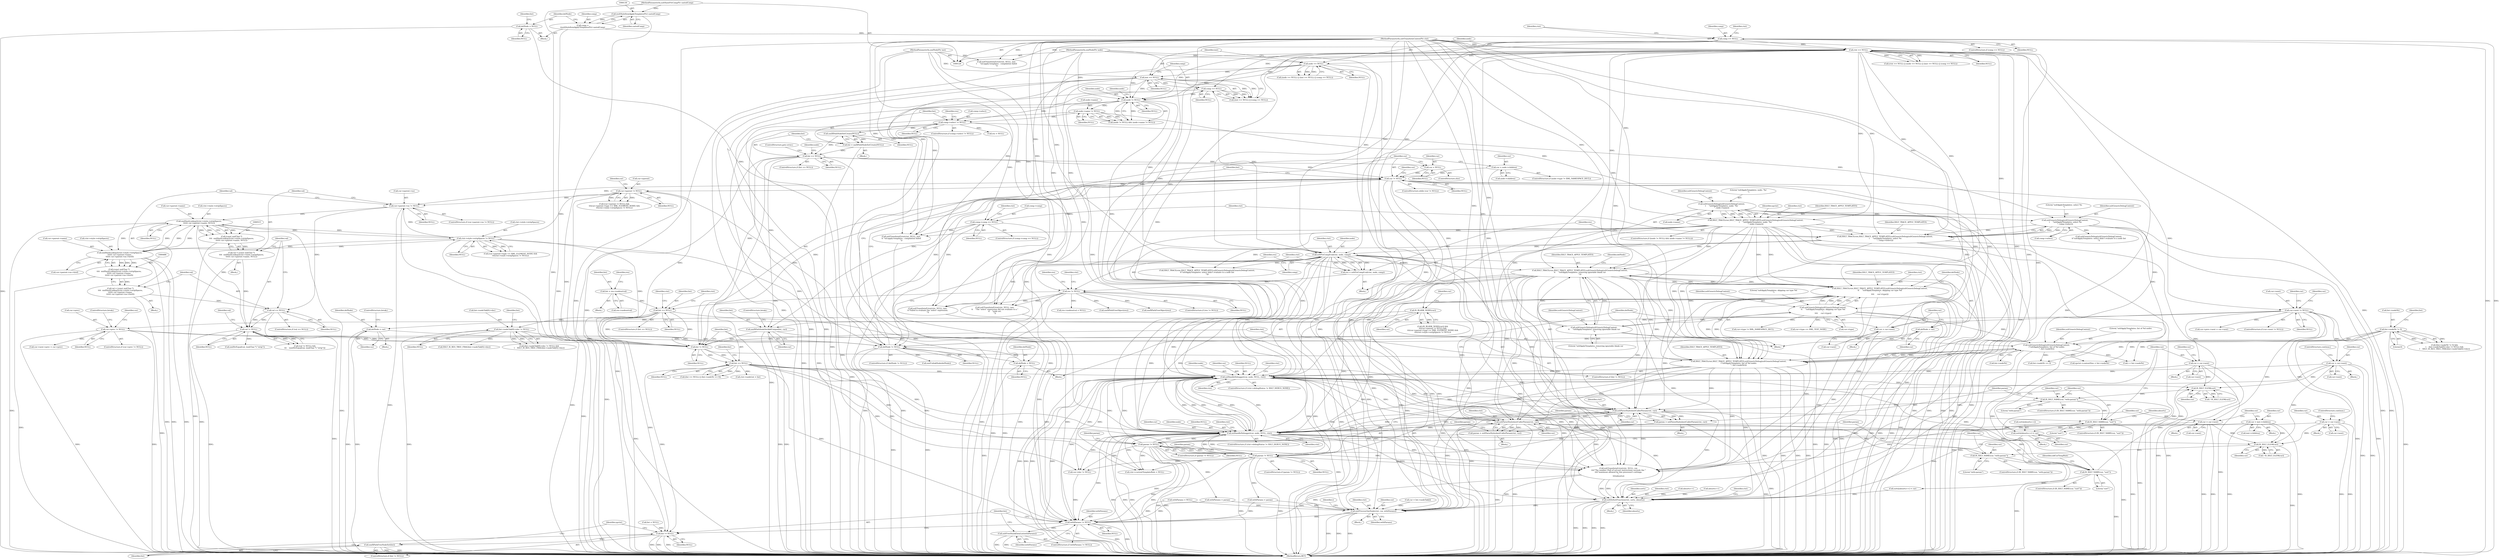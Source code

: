 digraph "0_Chrome_96dbafe288dbe2f0cc45fa3c39daf6d0c37acbab_33@array" {
"1000833" [label="(Call,sorts[nbsorts++] = cur)"];
"1000810" [label="(Call,IS_XSLT_NAME(cur, \"sort\"))"];
"1000787" [label="(Call,IS_XSLT_NAME(cur, \"with-param\"))"];
"1000783" [label="(Call,IS_XSLT_ELEM(cur))"];
"1000756" [label="(Call,xslHandleDebugger(cur, node, NULL, ctxt))"];
"1000775" [label="(Call,cur = cur->next)"];
"1000555" [label="(Call,cur->next != NULL)"];
"1000437" [label="(Call,cur != NULL)"];
"1000427" [label="(Call,cur = node->children)"];
"1000433" [label="(Call,cur = NULL)"];
"1000417" [label="(Call,list == NULL)"];
"1000412" [label="(Call,list = xmlXPathNodeSetCreate(NULL))"];
"1000414" [label="(Call,xmlXPathNodeSetCreate(NULL))"];
"1000262" [label="(Call,comp->select != NULL)"];
"1000185" [label="(Call,node != NULL)"];
"1000172" [label="(Call,node == NULL)"];
"1000122" [label="(MethodParameterIn,xmlNodePtr node)"];
"1000168" [label="(Call,ctxt == NULL)"];
"1000121" [label="(MethodParameterIn,xsltTransformContextPtr ctxt)"];
"1000156" [label="(Call,comp == NULL)"];
"1000127" [label="(Call,comp =\n\t(xsltStyleItemApplyTemplatesPtr) castedComp)"];
"1000129" [label="(Call,(xsltStyleItemApplyTemplatesPtr) castedComp)"];
"1000124" [label="(MethodParameterIn,xsltStylePreCompPtr castedComp)"];
"1000176" [label="(Call,inst == NULL)"];
"1000123" [label="(MethodParameterIn,xmlNodePtr inst)"];
"1000179" [label="(Call,comp == NULL)"];
"1000188" [label="(Call,node->name != NULL)"];
"1000600" [label="(Call,cur = cur->next)"];
"1000606" [label="(Call,delNode != NULL)"];
"1000597" [label="(Call,delNode = cur)"];
"1000620" [label="(Call,delNode = NULL)"];
"1000135" [label="(Call,delNode = NULL)"];
"1000539" [label="(Call,delNode = cur)"];
"1000449" [label="(Call,IS_BLANK_NODE(cur))"];
"1000570" [label="(Call,cur->prev != NULL)"];
"1000465" [label="(Call,ctxt->style->stripSpaces != NULL)"];
"1000487" [label="(Call,xmlHashLookup2(ctxt->style->stripSpaces,\n\t\t\t\t\t\t cur->parent->name,\n\t\t\t\t\t\t cur->parent->ns->href))"];
"1000516" [label="(Call,xmlHashLookup2(ctxt->style->stripSpaces,\n\t\t\t\t\t\t cur->parent->name, NULL))"];
"1000475" [label="(Call,cur->parent->ns != NULL)"];
"1000452" [label="(Call,cur->parent != NULL)"];
"1000530" [label="(Call,val != NULL)"];
"1000512" [label="(Call,val = (const xmlChar *)\n\t\t\t\t  xmlHashLookup2(ctxt->style->stripSpaces,\n\t\t\t\t\t\t cur->parent->name, NULL))"];
"1000514" [label="(Call,(const xmlChar *)\n\t\t\t\t  xmlHashLookup2(ctxt->style->stripSpaces,\n\t\t\t\t\t\t cur->parent->name, NULL))"];
"1000506" [label="(Call,val == NULL)"];
"1000483" [label="(Call,val = (const xmlChar *)\n\t\t\t\t  xmlHashLookup2(ctxt->style->stripSpaces,\n\t\t\t\t\t\t cur->parent->name,\n\t\t\t\t\t\t cur->parent->ns->href))"];
"1000485" [label="(Call,(const xmlChar *)\n\t\t\t\t  xmlHashLookup2(ctxt->style->stripSpaces,\n\t\t\t\t\t\t cur->parent->name,\n\t\t\t\t\t\t cur->parent->ns->href))"];
"1000839" [label="(Call,cur = cur->next)"];
"1000726" [label="(Call,IS_XSLT_NAME(cur, \"sort\"))"];
"1000709" [label="(Call,xsltParseStylesheetCallerParam(ctxt, cur))"];
"1000793" [label="(Call,xsltParseStylesheetCallerParam(ctxt, cur))"];
"1000296" [label="(Call,xsltPreCompEval(ctxt, node, comp))"];
"1000285" [label="(Call,XSLT_TRACE(ctxt,XSLT_TRACE_APPLY_TEMPLATES,xsltGenericDebug(xsltGenericDebugContext,\n \t     \"xsltApplyTemplates: select %s\n\", comp->select)))"];
"1000193" [label="(Call,XSLT_TRACE(ctxt,XSLT_TRACE_APPLY_TEMPLATES,xsltGenericDebug(xsltGenericDebugContext,\n\t     \"xsltApplyTemplates: node: '%s'\n\", node->name)))"];
"1000196" [label="(Call,xsltGenericDebug(xsltGenericDebugContext,\n\t     \"xsltApplyTemplates: node: '%s'\n\", node->name))"];
"1000288" [label="(Call,xsltGenericDebug(xsltGenericDebugContext,\n \t     \"xsltApplyTemplates: select %s\n\", comp->select))"];
"1000588" [label="(Call,XSLT_TRACE(ctxt,XSLT_TRACE_APPLY_TEMPLATES,xsltGenericDebug(xsltGenericDebugContext,\n\t\t     \"xsltApplyTemplates: skipping cur type %d\n\",\n\t\t\t\t     cur->type)))"];
"1000610" [label="(Call,XSLT_TRACE(ctxt,XSLT_TRACE_APPLY_TEMPLATES,xsltGenericDebug(xsltGenericDebugContext,\n\t\t     \"xsltApplyTemplates: removing ignorable blank cur\n\")))"];
"1000613" [label="(Call,xsltGenericDebug(xsltGenericDebugContext,\n\t\t     \"xsltApplyTemplates: removing ignorable blank cur\n\"))"];
"1000591" [label="(Call,xsltGenericDebug(xsltGenericDebugContext,\n\t\t     \"xsltApplyTemplates: skipping cur type %d\n\",\n\t\t\t\t     cur->type))"];
"1000672" [label="(Call,xslHandleDebugger(cur, node, NULL, ctxt))"];
"1000859" [label="(Call,cur = cur->next)"];
"1000658" [label="(Call,cur = inst->children)"];
"1000691" [label="(Call,cur = cur->next)"];
"1000713" [label="(Call,param != NULL)"];
"1000707" [label="(Call,param = xsltParseStylesheetCallerParam(ctxt, cur))"];
"1000638" [label="(Call,list == NULL)"];
"1000624" [label="(Call,list != NULL)"];
"1000549" [label="(Call,xmlXPathNodeSetAddUnique(list, cur))"];
"1000353" [label="(Call,list == NULL)"];
"1000312" [label="(Call,list = res->nodesetval)"];
"1000301" [label="(Call,res != NULL)"];
"1000294" [label="(Call,res = xsltPreCompEval(ctxt, node, comp))"];
"1000273" [label="(Call,comp->comp == NULL)"];
"1000378" [label="(Call,list->nodeTab[0]->doc != NULL)"];
"1000797" [label="(Call,param != NULL)"];
"1000791" [label="(Call,param = xsltParseStylesheetCallerParam(ctxt, cur))"];
"1000627" [label="(Call,XSLT_TRACE(ctxt,XSLT_TRACE_APPLY_TEMPLATES,xsltGenericDebug(xsltGenericDebugContext,\n\t\"xsltApplyTemplates: list of %d nodes\n\", list->nodeNr)))"];
"1000630" [label="(Call,xsltGenericDebug(xsltGenericDebugContext,\n\t\"xsltApplyTemplates: list of %d nodes\n\", list->nodeNr))"];
"1000372" [label="(Call,list->nodeNr != 0)"];
"1000703" [label="(Call,IS_XSLT_NAME(cur, \"with-param\"))"];
"1000699" [label="(Call,IS_XSLT_ELEM(cur))"];
"1000849" [label="(Call,xsltDoSortFunction(ctxt, sorts, nbsorts))"];
"1000921" [label="(Call,xsltProcessOneNode(ctxt, cur, withParams))"];
"1000928" [label="(Call,withParams != NULL)"];
"1000931" [label="(Call,xsltFreeStackElemList(withParams))"];
"1000934" [label="(Call,list != NULL)"];
"1000937" [label="(Call,xmlXPathFreeNodeSet(list))"];
"1000935" [label="(Identifier,list)"];
"1000938" [label="(Identifier,list)"];
"1000756" [label="(Call,xslHandleDebugger(cur, node, NULL, ctxt))"];
"1000658" [label="(Call,cur = inst->children)"];
"1000297" [label="(Identifier,ctxt)"];
"1000194" [label="(Identifier,ctxt)"];
"1000514" [label="(Call,(const xmlChar *)\n\t\t\t\t  xmlHashLookup2(ctxt->style->stripSpaces,\n\t\t\t\t\t\t cur->parent->name, NULL))"];
"1000198" [label="(Literal,\"xsltApplyTemplates: node: '%s'\n\")"];
"1000600" [label="(Call,cur = cur->next)"];
"1000145" [label="(Call,withParams = NULL)"];
"1000851" [label="(Identifier,sorts)"];
"1000190" [label="(Identifier,node)"];
"1000591" [label="(Call,xsltGenericDebug(xsltGenericDebugContext,\n\t\t     \"xsltApplyTemplates: skipping cur type %d\n\",\n\t\t\t\t     cur->type))"];
"1000844" [label="(Call,ctxt->currentTemplateRule = NULL)"];
"1000615" [label="(Literal,\"xsltApplyTemplates: removing ignorable blank cur\n\")"];
"1000429" [label="(Call,node->children)"];
"1000285" [label="(Call,XSLT_TRACE(ctxt,XSLT_TRACE_APPLY_TEMPLATES,xsltGenericDebug(xsltGenericDebugContext,\n \t     \"xsltApplyTemplates: select %s\n\", comp->select)))"];
"1000708" [label="(Identifier,param)"];
"1000358" [label="(Identifier,ctxt)"];
"1000749" [label="(Block,)"];
"1000270" [label="(Identifier,res)"];
"1000291" [label="(Call,comp->select)"];
"1000443" [label="(Identifier,cur)"];
"1000453" [label="(Call,cur->parent)"];
"1000414" [label="(Call,xmlXPathNodeSetCreate(NULL))"];
"1000289" [label="(Identifier,xsltGenericDebugContext)"];
"1000376" [label="(Literal,0)"];
"1000584" [label="(ControlStructure,break;)"];
"1000691" [label="(Call,cur = cur->next)"];
"1000382" [label="(Identifier,list)"];
"1000676" [label="(Identifier,ctxt)"];
"1000167" [label="(Call,(ctxt == NULL) || (node == NULL) || (inst == NULL) || (comp == NULL))"];
"1000875" [label="(Call,i < list->nodeNr)"];
"1000833" [label="(Call,sorts[nbsorts++] = cur)"];
"1000192" [label="(Identifier,NULL)"];
"1000541" [label="(Identifier,cur)"];
"1000690" [label="(Block,)"];
"1000185" [label="(Call,node != NULL)"];
"1000175" [label="(Call,(inst == NULL) || (comp == NULL))"];
"1000628" [label="(Identifier,ctxt)"];
"1000160" [label="(Call,xsltTransformError(ctxt, NULL, inst,\n\t     \"xsl:apply-templates : compilation failed\n\"))"];
"1000707" [label="(Call,param = xsltParseStylesheetCallerParam(ctxt, cur))"];
"1000302" [label="(Identifier,res)"];
"1000195" [label="(Identifier,XSLT_TRACE_APPLY_TEMPLATES)"];
"1000599" [label="(Identifier,cur)"];
"1000979" [label="(MethodReturn,RET)"];
"1000850" [label="(Identifier,ctxt)"];
"1000534" [label="(Identifier,val)"];
"1000475" [label="(Call,cur->parent->ns != NULL)"];
"1000303" [label="(Identifier,NULL)"];
"1000279" [label="(Call,xsltTransformError(ctxt, NULL, inst,\n\t\t \"xsl:apply-templates : compilation failed\n\"))"];
"1000928" [label="(Call,withParams != NULL)"];
"1000355" [label="(Identifier,NULL)"];
"1000454" [label="(Identifier,cur)"];
"1000588" [label="(Call,XSLT_TRACE(ctxt,XSLT_TRACE_APPLY_TEMPLATES,xsltGenericDebug(xsltGenericDebugContext,\n\t\t     \"xsltApplyTemplates: skipping cur type %d\n\",\n\t\t\t\t     cur->type)))"];
"1000630" [label="(Call,xsltGenericDebug(xsltGenericDebugContext,\n\t\"xsltApplyTemplates: list of %d nodes\n\", list->nodeNr))"];
"1000301" [label="(Call,res != NULL)"];
"1000665" [label="(Block,)"];
"1000360" [label="(Call,xsltGenericDebug(xsltGenericDebugContext,\n\t\t\"xsltApplyTemplates: select didn't evaluate to a node list\n\"))"];
"1000598" [label="(Identifier,delNode)"];
"1000128" [label="(Identifier,comp)"];
"1000418" [label="(Identifier,list)"];
"1000692" [label="(Identifier,cur)"];
"1000274" [label="(Call,comp->comp)"];
"1000729" [label="(Block,)"];
"1000556" [label="(Call,cur->next)"];
"1000273" [label="(Call,comp->comp == NULL)"];
"1000203" [label="(Identifier,xpctxt)"];
"1000262" [label="(Call,comp->select != NULL)"];
"1000286" [label="(Identifier,ctxt)"];
"1000760" [label="(Identifier,ctxt)"];
"1000902" [label="(Call,cur->doc != NULL)"];
"1000776" [label="(Identifier,cur)"];
"1000269" [label="(Call,res = NULL)"];
"1000806" [label="(Call,withParams = param)"];
"1000529" [label="(Call,(val != NULL) &&\n\t\t\t    (xmlStrEqual(val, (xmlChar *) \"strip\")))"];
"1000287" [label="(Identifier,XSLT_TRACE_APPLY_TEMPLATES)"];
"1000317" [label="(Call,res->nodesetval = NULL)"];
"1000505" [label="(ControlStructure,if (val == NULL))"];
"1000775" [label="(Call,cur = cur->next)"];
"1000705" [label="(Literal,\"with-param\")"];
"1000728" [label="(Literal,\"sort\")"];
"1000452" [label="(Call,cur->parent != NULL)"];
"1000324" [label="(Call,xsltTransformError(ctxt, NULL, inst,\n\t\t    \"The 'select' expression did not evaluate to a \"\n\t\t    \"node set.\n\"))"];
"1000569" [label="(ControlStructure,if (cur->prev != NULL))"];
"1000449" [label="(Call,IS_BLANK_NODE(cur))"];
"1000696" [label="(ControlStructure,continue;)"];
"1000180" [label="(Identifier,comp)"];
"1000592" [label="(Identifier,xsltGenericDebugContext)"];
"1000176" [label="(Call,inst == NULL)"];
"1000609" [label="(Block,)"];
"1000625" [label="(Identifier,list)"];
"1000419" [label="(Identifier,NULL)"];
"1000795" [label="(Identifier,cur)"];
"1000620" [label="(Call,delNode = NULL)"];
"1000750" [label="(ControlStructure,if (ctxt->debugStatus != XSLT_DEBUG_NONE))"];
"1000428" [label="(Identifier,cur)"];
"1000640" [label="(Identifier,NULL)"];
"1000445" [label="(Block,)"];
"1000527" [label="(Identifier,NULL)"];
"1000378" [label="(Call,list->nodeTab[0]->doc != NULL)"];
"1000424" [label="(Identifier,node)"];
"1000699" [label="(Call,IS_XSLT_ELEM(cur))"];
"1000929" [label="(Identifier,withParams)"];
"1000485" [label="(Call,(const xmlChar *)\n\t\t\t\t  xmlHashLookup2(ctxt->style->stripSpaces,\n\t\t\t\t\t\t cur->parent->name,\n\t\t\t\t\t\t cur->parent->ns->href))"];
"1000783" [label="(Call,IS_XSLT_ELEM(cur))"];
"1000183" [label="(ControlStructure,if ((node != NULL) && (node->name != NULL)))"];
"1000789" [label="(Literal,\"with-param\")"];
"1000354" [label="(Identifier,list)"];
"1000666" [label="(ControlStructure,if (ctxt->debugStatus != XSLT_DEBUG_NONE))"];
"1000617" [label="(Identifier,delNode)"];
"1000639" [label="(Identifier,list)"];
"1000626" [label="(Identifier,NULL)"];
"1000177" [label="(Identifier,inst)"];
"1000601" [label="(Identifier,cur)"];
"1000703" [label="(Call,IS_XSLT_NAME(cur, \"with-param\"))"];
"1000456" [label="(Identifier,NULL)"];
"1000277" [label="(Identifier,NULL)"];
"1000188" [label="(Call,node->name != NULL)"];
"1000415" [label="(Identifier,NULL)"];
"1000622" [label="(Identifier,NULL)"];
"1000199" [label="(Call,node->name)"];
"1000934" [label="(Call,list != NULL)"];
"1000416" [label="(ControlStructure,if (list == NULL))"];
"1000476" [label="(Call,cur->parent->ns)"];
"1000941" [label="(Identifier,xpctxt)"];
"1000839" [label="(Call,cur = cur->next)"];
"1000727" [label="(Identifier,cur)"];
"1000787" [label="(Call,IS_XSLT_NAME(cur, \"with-param\"))"];
"1000174" [label="(Identifier,NULL)"];
"1000125" [label="(Block,)"];
"1000493" [label="(Call,cur->parent->name)"];
"1000741" [label="(Call,sorts[nbsorts++] = cur)"];
"1000861" [label="(Call,cur->next)"];
"1000538" [label="(Block,)"];
"1000488" [label="(Call,ctxt->style->stripSpaces)"];
"1000712" [label="(ControlStructure,if (param != NULL))"];
"1000179" [label="(Call,comp == NULL)"];
"1000782" [label="(Call,! IS_XSLT_ELEM(cur))"];
"1000834" [label="(Call,sorts[nbsorts++])"];
"1000434" [label="(Identifier,cur)"];
"1000189" [label="(Call,node->name)"];
"1000616" [label="(Call,xmlUnlinkNode(delNode))"];
"1000803" [label="(Identifier,param)"];
"1000530" [label="(Call,val != NULL)"];
"1000859" [label="(Call,cur = cur->next)"];
"1000764" [label="(Identifier,ctxt)"];
"1000437" [label="(Call,cur != NULL)"];
"1000184" [label="(Call,(node != NULL) && (node->name != NULL))"];
"1000578" [label="(Identifier,cur)"];
"1000698" [label="(Call,! IS_XSLT_ELEM(cur))"];
"1000484" [label="(Identifier,val)"];
"1000341" [label="(Call,xsltTransformError(ctxt, NULL, inst,\n\t\t\"Failed to evaluate the 'select' expression.\n\"))"];
"1000471" [label="(Identifier,NULL)"];
"1000748" [label="(Identifier,cur)"];
"1000186" [label="(Identifier,node)"];
"1000197" [label="(Identifier,xsltGenericDebugContext)"];
"1000155" [label="(ControlStructure,if (comp == NULL))"];
"1000357" [label="(Call,XSLT_TRACE(ctxt,XSLT_TRACE_APPLY_TEMPLATES,xsltGenericDebug(xsltGenericDebugContext,\n\t\t\"xsltApplyTemplates: select didn't evaluate to a node list\n\")))"];
"1000559" [label="(Identifier,NULL)"];
"1000173" [label="(Identifier,node)"];
"1000123" [label="(MethodParameterIn,xmlNodePtr inst)"];
"1000516" [label="(Call,xmlHashLookup2(ctxt->style->stripSpaces,\n\t\t\t\t\t\t cur->parent->name, NULL))"];
"1000272" [label="(ControlStructure,if (comp->comp == NULL))"];
"1000937" [label="(Call,xmlXPathFreeNodeSet(list))"];
"1000702" [label="(ControlStructure,if (IS_XSLT_NAME(cur, \"with-param\")))"];
"1000777" [label="(Call,cur->next)"];
"1000158" [label="(Identifier,NULL)"];
"1000719" [label="(Identifier,param)"];
"1000836" [label="(Call,nbsorts++)"];
"1000602" [label="(Call,cur->next)"];
"1000377" [label="(Call,(list->nodeTab[0]->doc != NULL) &&\n\t    XSLT_IS_RES_TREE_FRAG(list->nodeTab[0]->doc))"];
"1000411" [label="(Block,)"];
"1000474" [label="(ControlStructure,if (cur->parent->ns != NULL))"];
"1000788" [label="(Identifier,cur)"];
"1000799" [label="(Identifier,NULL)"];
"1000379" [label="(Call,list->nodeTab[0]->doc)"];
"1000172" [label="(Call,node == NULL)"];
"1000608" [label="(Identifier,NULL)"];
"1000673" [label="(Identifier,cur)"];
"1000170" [label="(Identifier,NULL)"];
"1000758" [label="(Identifier,node)"];
"1000641" [label="(Call,list->nodeNr == 0)"];
"1000797" [label="(Call,param != NULL)"];
"1000436" [label="(ControlStructure,while (cur != NULL))"];
"1000533" [label="(Call,xmlStrEqual(val, (xmlChar *) \"strip\"))"];
"1000337" [label="(Call,xmlXPathFreeObject(res))"];
"1000882" [label="(Block,)"];
"1000550" [label="(Identifier,list)"];
"1000637" [label="(Call,(list == NULL) || (list->nodeNr == 0))"];
"1000507" [label="(Identifier,val)"];
"1000610" [label="(Call,XSLT_TRACE(ctxt,XSLT_TRACE_APPLY_TEMPLATES,xsltGenericDebug(xsltGenericDebugContext,\n\t\t     \"xsltApplyTemplates: removing ignorable blank cur\n\")))"];
"1000757" [label="(Identifier,cur)"];
"1000420" [label="(ControlStructure,goto error;)"];
"1000726" [label="(Call,IS_XSLT_NAME(cur, \"sort\"))"];
"1000266" [label="(Identifier,NULL)"];
"1000542" [label="(ControlStructure,break;)"];
"1000931" [label="(Call,xsltFreeStackElemList(withParams))"];
"1000137" [label="(Identifier,NULL)"];
"1000311" [label="(Block,)"];
"1000448" [label="(Call,(IS_BLANK_NODE(cur)) &&\n\t\t\t(cur->parent != NULL) &&\n\t\t\t(cur->parent->type == XML_ELEMENT_NODE) &&\n\t\t\t(ctxt->style->stripSpaces != NULL))"];
"1000555" [label="(Call,cur->next != NULL)"];
"1000417" [label="(Call,list == NULL)"];
"1000141" [label="(Identifier,list)"];
"1000193" [label="(Call,XSLT_TRACE(ctxt,XSLT_TRACE_APPLY_TEMPLATES,xsltGenericDebug(xsltGenericDebugContext,\n\t     \"xsltApplyTemplates: node: '%s'\n\", node->name)))"];
"1000314" [label="(Call,res->nodesetval)"];
"1000930" [label="(Identifier,NULL)"];
"1000127" [label="(Call,comp =\n\t(xsltStyleItemApplyTemplatesPtr) castedComp)"];
"1000334" [label="(Call,xmlXPathFreeObject(res))"];
"1000435" [label="(Identifier,NULL)"];
"1000522" [label="(Call,cur->parent->name)"];
"1000540" [label="(Identifier,delNode)"];
"1000421" [label="(ControlStructure,if (node->type != XML_NAMESPACE_DECL))"];
"1000440" [label="(Block,)"];
"1000295" [label="(Identifier,res)"];
"1000674" [label="(Identifier,node)"];
"1000860" [label="(Identifier,cur)"];
"1000531" [label="(Identifier,val)"];
"1000632" [label="(Literal,\"xsltApplyTemplates: list of %d nodes\n\")"];
"1000594" [label="(Call,cur->type)"];
"1000809" [label="(ControlStructure,if (IS_XSLT_NAME(cur, \"sort\")))"];
"1000605" [label="(ControlStructure,if (delNode != NULL))"];
"1000196" [label="(Call,xsltGenericDebug(xsltGenericDebugContext,\n\t     \"xsltApplyTemplates: node: '%s'\n\", node->name))"];
"1000883" [label="(Call,cur = list->nodeTab[i])"];
"1000921" [label="(Call,xsltProcessOneNode(ctxt, cur, withParams))"];
"1000539" [label="(Call,delNode = cur)"];
"1000552" [label="(ControlStructure,break;)"];
"1000614" [label="(Identifier,xsltGenericDebugContext)"];
"1000786" [label="(ControlStructure,if (IS_XSLT_NAME(cur, \"with-param\")))"];
"1000412" [label="(Call,list = xmlXPathNodeSetCreate(NULL))"];
"1000487" [label="(Call,xmlHashLookup2(ctxt->style->stripSpaces,\n\t\t\t\t\t\t cur->parent->name,\n\t\t\t\t\t\t cur->parent->ns->href))"];
"1000532" [label="(Identifier,NULL)"];
"1000715" [label="(Identifier,NULL)"];
"1000433" [label="(Call,cur = NULL)"];
"1000312" [label="(Call,list = res->nodesetval)"];
"1000571" [label="(Call,cur->prev)"];
"1000840" [label="(Identifier,cur)"];
"1000169" [label="(Identifier,ctxt)"];
"1000368" [label="(Identifier,ctxt)"];
"1000810" [label="(Call,IS_XSLT_NAME(cur, \"sort\"))"];
"1000482" [label="(Block,)"];
"1000391" [label="(Identifier,list)"];
"1000575" [label="(Call,cur->prev->next = cur->next)"];
"1000624" [label="(Call,list != NULL)"];
"1000713" [label="(Call,param != NULL)"];
"1000438" [label="(Identifier,cur)"];
"1000838" [label="(Identifier,cur)"];
"1000798" [label="(Identifier,param)"];
"1000157" [label="(Identifier,comp)"];
"1000784" [label="(Identifier,cur)"];
"1000647" [label="(Call,ctxt->nodeList = list)"];
"1000353" [label="(Call,list == NULL)"];
"1000300" [label="(ControlStructure,if (res != NULL))"];
"1000298" [label="(Identifier,node)"];
"1000852" [label="(Identifier,nbsorts)"];
"1000549" [label="(Call,xmlXPathNodeSetAddUnique(list, cur))"];
"1000457" [label="(Call,(cur->parent->type == XML_ELEMENT_NODE) &&\n\t\t\t(ctxt->style->stripSpaces != NULL))"];
"1000744" [label="(Call,nbsorts++)"];
"1000792" [label="(Identifier,param)"];
"1000704" [label="(Identifier,cur)"];
"1000178" [label="(Identifier,NULL)"];
"1000386" [label="(Identifier,NULL)"];
"1000432" [label="(ControlStructure,else)"];
"1000631" [label="(Identifier,xsltGenericDebugContext)"];
"1000131" [label="(Identifier,castedComp)"];
"1000780" [label="(ControlStructure,continue;)"];
"1000161" [label="(Identifier,ctxt)"];
"1000296" [label="(Call,xsltPreCompEval(ctxt, node, comp))"];
"1000832" [label="(Block,)"];
"1000560" [label="(Call,cur->next->prev = cur->prev)"];
"1000933" [label="(ControlStructure,if (list != NULL))"];
"1000612" [label="(Identifier,XSLT_TRACE_APPLY_TEMPLATES)"];
"1000517" [label="(Call,ctxt->style->stripSpaces)"];
"1000881" [label="(Identifier,i)"];
"1000597" [label="(Call,delNode = cur)"];
"1000261" [label="(ControlStructure,if (comp->select != NULL))"];
"1000373" [label="(Call,list->nodeNr)"];
"1000672" [label="(Call,xslHandleDebugger(cur, node, NULL, ctxt))"];
"1000811" [label="(Identifier,cur)"];
"1000181" [label="(Identifier,NULL)"];
"1000387" [label="(Call,XSLT_IS_RES_TREE_FRAG(list->nodeTab[0]->doc))"];
"1000319" [label="(Identifier,res)"];
"1000897" [label="(Call,cur->type != XML_NAMESPACE_DECL)"];
"1000263" [label="(Call,comp->select)"];
"1000299" [label="(Identifier,comp)"];
"1000511" [label="(Block,)"];
"1000613" [label="(Call,xsltGenericDebug(xsltGenericDebugContext,\n\t\t     \"xsltApplyTemplates: removing ignorable blank cur\n\"))"];
"1000572" [label="(Identifier,cur)"];
"1000451" [label="(Call,(cur->parent != NULL) &&\n\t\t\t(cur->parent->type == XML_ELEMENT_NODE) &&\n\t\t\t(ctxt->style->stripSpaces != NULL))"];
"1000570" [label="(Call,cur->prev != NULL)"];
"1000121" [label="(MethodParameterIn,xsltTransformContextPtr ctxt)"];
"1000313" [label="(Identifier,list)"];
"1000551" [label="(Identifier,cur)"];
"1000633" [label="(Call,list->nodeNr)"];
"1000922" [label="(Identifier,ctxt)"];
"1000864" [label="(Call,xpctxt->contextSize = list->nodeNr)"];
"1000656" [label="(Block,)"];
"1000590" [label="(Identifier,XSLT_TRACE_APPLY_TEMPLATES)"];
"1000461" [label="(Identifier,cur)"];
"1000498" [label="(Call,cur->parent->ns->href)"];
"1000710" [label="(Identifier,ctxt)"];
"1000623" [label="(ControlStructure,if (list != NULL))"];
"1000156" [label="(Call,comp == NULL)"];
"1000481" [label="(Identifier,NULL)"];
"1000427" [label="(Call,cur = node->children)"];
"1000936" [label="(Identifier,NULL)"];
"1000267" [label="(Block,)"];
"1000606" [label="(Call,delNode != NULL)"];
"1000593" [label="(Literal,\"xsltApplyTemplates: skipping cur type %d\n\")"];
"1000124" [label="(MethodParameterIn,xsltStylePreCompPtr castedComp)"];
"1000563" [label="(Identifier,cur)"];
"1000711" [label="(Identifier,cur)"];
"1000700" [label="(Identifier,cur)"];
"1000352" [label="(ControlStructure,if (list == NULL))"];
"1000659" [label="(Identifier,cur)"];
"1000171" [label="(Call,(node == NULL) || (inst == NULL) || (comp == NULL))"];
"1000290" [label="(Literal,\"xsltApplyTemplates: select %s\n\")"];
"1000816" [label="(Identifier,nbsorts)"];
"1000664" [label="(Identifier,cur)"];
"1000714" [label="(Identifier,param)"];
"1000439" [label="(Identifier,NULL)"];
"1000638" [label="(Call,list == NULL)"];
"1000685" [label="(Call,cur->type == XML_TEXT_NODE)"];
"1000342" [label="(Identifier,ctxt)"];
"1000774" [label="(Block,)"];
"1000611" [label="(Identifier,ctxt)"];
"1000122" [label="(MethodParameterIn,xmlNodePtr node)"];
"1000722" [label="(Call,withParams = param)"];
"1000629" [label="(Identifier,XSLT_TRACE_APPLY_TEMPLATES)"];
"1000513" [label="(Identifier,val)"];
"1000621" [label="(Identifier,delNode)"];
"1000280" [label="(Identifier,ctxt)"];
"1000675" [label="(Identifier,NULL)"];
"1000129" [label="(Call,(xsltStyleItemApplyTemplatesPtr) castedComp)"];
"1000187" [label="(Identifier,NULL)"];
"1000791" [label="(Call,param = xsltParseStylesheetCallerParam(ctxt, cur))"];
"1000927" [label="(ControlStructure,if (withParams != NULL))"];
"1000607" [label="(Identifier,delNode)"];
"1000288" [label="(Call,xsltGenericDebug(xsltGenericDebugContext,\n \t     \"xsltApplyTemplates: select %s\n\", comp->select))"];
"1000508" [label="(Identifier,NULL)"];
"1000849" [label="(Call,xsltDoSortFunction(ctxt, sorts, nbsorts))"];
"1000450" [label="(Identifier,cur)"];
"1000725" [label="(ControlStructure,if (IS_XSLT_NAME(cur, \"sort\")))"];
"1000294" [label="(Call,res = xsltPreCompEval(ctxt, node, comp))"];
"1000793" [label="(Call,xsltParseStylesheetCallerParam(ctxt, cur))"];
"1000135" [label="(Call,delNode = NULL)"];
"1000660" [label="(Call,inst->children)"];
"1000841" [label="(Call,cur->next)"];
"1000812" [label="(Literal,\"sort\")"];
"1000924" [label="(Identifier,withParams)"];
"1000693" [label="(Call,cur->next)"];
"1000554" [label="(ControlStructure,if (cur->next != NULL))"];
"1000506" [label="(Call,val == NULL)"];
"1000413" [label="(Identifier,list)"];
"1000627" [label="(Call,XSLT_TRACE(ctxt,XSLT_TRACE_APPLY_TEMPLATES,xsltGenericDebug(xsltGenericDebugContext,\n\t\"xsltApplyTemplates: list of %d nodes\n\", list->nodeNr)))"];
"1000759" [label="(Identifier,NULL)"];
"1000465" [label="(Call,ctxt->style->stripSpaces != NULL)"];
"1000932" [label="(Identifier,withParams)"];
"1000790" [label="(Block,)"];
"1000372" [label="(Call,list->nodeNr != 0)"];
"1000483" [label="(Call,val = (const xmlChar *)\n\t\t\t\t  xmlHashLookup2(ctxt->style->stripSpaces,\n\t\t\t\t\t\t cur->parent->name,\n\t\t\t\t\t\t cur->parent->ns->href))"];
"1000136" [label="(Identifier,delNode)"];
"1000796" [label="(ControlStructure,if (param != NULL))"];
"1000855" [label="(Identifier,ctxt)"];
"1000643" [label="(Identifier,list)"];
"1000680" [label="(Identifier,ctxt)"];
"1000512" [label="(Call,val = (const xmlChar *)\n\t\t\t\t  xmlHashLookup2(ctxt->style->stripSpaces,\n\t\t\t\t\t\t cur->parent->name, NULL))"];
"1000794" [label="(Identifier,ctxt)"];
"1000371" [label="(Call,(list->nodeNr != 0) &&\n\t    (list->nodeTab[0]->doc != NULL) &&\n\t    XSLT_IS_RES_TREE_FRAG(list->nodeTab[0]->doc))"];
"1000706" [label="(Block,)"];
"1000308" [label="(Identifier,res)"];
"1000466" [label="(Call,ctxt->style->stripSpaces)"];
"1000709" [label="(Call,xsltParseStylesheetCallerParam(ctxt, cur))"];
"1000140" [label="(Call,list = NULL)"];
"1000923" [label="(Identifier,cur)"];
"1000732" [label="(Identifier,oldCurTempRule)"];
"1000819" [label="(Call,xsltTransformError(ctxt, NULL, cur,\n\t\t\t\t\"The number (%d) of xsl:sort instructions exceeds the \"\n\t\t\t\t\"maximum allowed by this processor's settings.\n\",\n\t\t\t\tnbsorts))"];
"1000589" [label="(Identifier,ctxt)"];
"1000168" [label="(Call,ctxt == NULL)"];
"1000574" [label="(Identifier,NULL)"];
"1000833" -> "1000832"  [label="AST: "];
"1000833" -> "1000838"  [label="CFG: "];
"1000834" -> "1000833"  [label="AST: "];
"1000838" -> "1000833"  [label="AST: "];
"1000840" -> "1000833"  [label="CFG: "];
"1000833" -> "1000979"  [label="DDG: "];
"1000810" -> "1000833"  [label="DDG: "];
"1000833" -> "1000849"  [label="DDG: "];
"1000810" -> "1000809"  [label="AST: "];
"1000810" -> "1000812"  [label="CFG: "];
"1000811" -> "1000810"  [label="AST: "];
"1000812" -> "1000810"  [label="AST: "];
"1000816" -> "1000810"  [label="CFG: "];
"1000840" -> "1000810"  [label="CFG: "];
"1000810" -> "1000979"  [label="DDG: "];
"1000787" -> "1000810"  [label="DDG: "];
"1000793" -> "1000810"  [label="DDG: "];
"1000810" -> "1000819"  [label="DDG: "];
"1000787" -> "1000786"  [label="AST: "];
"1000787" -> "1000789"  [label="CFG: "];
"1000788" -> "1000787"  [label="AST: "];
"1000789" -> "1000787"  [label="AST: "];
"1000792" -> "1000787"  [label="CFG: "];
"1000811" -> "1000787"  [label="CFG: "];
"1000787" -> "1000979"  [label="DDG: "];
"1000783" -> "1000787"  [label="DDG: "];
"1000787" -> "1000793"  [label="DDG: "];
"1000783" -> "1000782"  [label="AST: "];
"1000783" -> "1000784"  [label="CFG: "];
"1000784" -> "1000783"  [label="AST: "];
"1000782" -> "1000783"  [label="CFG: "];
"1000783" -> "1000979"  [label="DDG: "];
"1000783" -> "1000782"  [label="DDG: "];
"1000756" -> "1000783"  [label="DDG: "];
"1000775" -> "1000783"  [label="DDG: "];
"1000839" -> "1000783"  [label="DDG: "];
"1000726" -> "1000783"  [label="DDG: "];
"1000756" -> "1000750"  [label="AST: "];
"1000756" -> "1000760"  [label="CFG: "];
"1000757" -> "1000756"  [label="AST: "];
"1000758" -> "1000756"  [label="AST: "];
"1000759" -> "1000756"  [label="AST: "];
"1000760" -> "1000756"  [label="AST: "];
"1000764" -> "1000756"  [label="CFG: "];
"1000756" -> "1000979"  [label="DDG: "];
"1000756" -> "1000979"  [label="DDG: "];
"1000756" -> "1000979"  [label="DDG: "];
"1000756" -> "1000979"  [label="DDG: "];
"1000756" -> "1000672"  [label="DDG: "];
"1000756" -> "1000672"  [label="DDG: "];
"1000756" -> "1000672"  [label="DDG: "];
"1000756" -> "1000709"  [label="DDG: "];
"1000756" -> "1000713"  [label="DDG: "];
"1000775" -> "1000756"  [label="DDG: "];
"1000839" -> "1000756"  [label="DDG: "];
"1000726" -> "1000756"  [label="DDG: "];
"1000672" -> "1000756"  [label="DDG: "];
"1000672" -> "1000756"  [label="DDG: "];
"1000672" -> "1000756"  [label="DDG: "];
"1000185" -> "1000756"  [label="DDG: "];
"1000296" -> "1000756"  [label="DDG: "];
"1000296" -> "1000756"  [label="DDG: "];
"1000122" -> "1000756"  [label="DDG: "];
"1000713" -> "1000756"  [label="DDG: "];
"1000638" -> "1000756"  [label="DDG: "];
"1000797" -> "1000756"  [label="DDG: "];
"1000168" -> "1000756"  [label="DDG: "];
"1000709" -> "1000756"  [label="DDG: "];
"1000793" -> "1000756"  [label="DDG: "];
"1000588" -> "1000756"  [label="DDG: "];
"1000193" -> "1000756"  [label="DDG: "];
"1000610" -> "1000756"  [label="DDG: "];
"1000627" -> "1000756"  [label="DDG: "];
"1000121" -> "1000756"  [label="DDG: "];
"1000756" -> "1000793"  [label="DDG: "];
"1000756" -> "1000797"  [label="DDG: "];
"1000756" -> "1000819"  [label="DDG: "];
"1000756" -> "1000819"  [label="DDG: "];
"1000756" -> "1000844"  [label="DDG: "];
"1000756" -> "1000849"  [label="DDG: "];
"1000756" -> "1000902"  [label="DDG: "];
"1000756" -> "1000921"  [label="DDG: "];
"1000756" -> "1000928"  [label="DDG: "];
"1000775" -> "1000774"  [label="AST: "];
"1000775" -> "1000777"  [label="CFG: "];
"1000776" -> "1000775"  [label="AST: "];
"1000777" -> "1000775"  [label="AST: "];
"1000780" -> "1000775"  [label="CFG: "];
"1000775" -> "1000979"  [label="DDG: "];
"1000775" -> "1000979"  [label="DDG: "];
"1000775" -> "1000672"  [label="DDG: "];
"1000775" -> "1000699"  [label="DDG: "];
"1000555" -> "1000775"  [label="DDG: "];
"1000555" -> "1000554"  [label="AST: "];
"1000555" -> "1000559"  [label="CFG: "];
"1000556" -> "1000555"  [label="AST: "];
"1000559" -> "1000555"  [label="AST: "];
"1000563" -> "1000555"  [label="CFG: "];
"1000572" -> "1000555"  [label="CFG: "];
"1000555" -> "1000979"  [label="DDG: "];
"1000555" -> "1000979"  [label="DDG: "];
"1000437" -> "1000555"  [label="DDG: "];
"1000555" -> "1000570"  [label="DDG: "];
"1000555" -> "1000575"  [label="DDG: "];
"1000555" -> "1000600"  [label="DDG: "];
"1000555" -> "1000691"  [label="DDG: "];
"1000555" -> "1000839"  [label="DDG: "];
"1000555" -> "1000859"  [label="DDG: "];
"1000437" -> "1000436"  [label="AST: "];
"1000437" -> "1000439"  [label="CFG: "];
"1000438" -> "1000437"  [label="AST: "];
"1000439" -> "1000437"  [label="AST: "];
"1000443" -> "1000437"  [label="CFG: "];
"1000625" -> "1000437"  [label="CFG: "];
"1000437" -> "1000979"  [label="DDG: "];
"1000437" -> "1000979"  [label="DDG: "];
"1000427" -> "1000437"  [label="DDG: "];
"1000433" -> "1000437"  [label="DDG: "];
"1000600" -> "1000437"  [label="DDG: "];
"1000606" -> "1000437"  [label="DDG: "];
"1000417" -> "1000437"  [label="DDG: "];
"1000437" -> "1000449"  [label="DDG: "];
"1000437" -> "1000452"  [label="DDG: "];
"1000437" -> "1000475"  [label="DDG: "];
"1000437" -> "1000549"  [label="DDG: "];
"1000437" -> "1000597"  [label="DDG: "];
"1000437" -> "1000606"  [label="DDG: "];
"1000437" -> "1000624"  [label="DDG: "];
"1000427" -> "1000421"  [label="AST: "];
"1000427" -> "1000429"  [label="CFG: "];
"1000428" -> "1000427"  [label="AST: "];
"1000429" -> "1000427"  [label="AST: "];
"1000438" -> "1000427"  [label="CFG: "];
"1000427" -> "1000979"  [label="DDG: "];
"1000433" -> "1000432"  [label="AST: "];
"1000433" -> "1000435"  [label="CFG: "];
"1000434" -> "1000433"  [label="AST: "];
"1000435" -> "1000433"  [label="AST: "];
"1000438" -> "1000433"  [label="CFG: "];
"1000417" -> "1000433"  [label="DDG: "];
"1000417" -> "1000416"  [label="AST: "];
"1000417" -> "1000419"  [label="CFG: "];
"1000418" -> "1000417"  [label="AST: "];
"1000419" -> "1000417"  [label="AST: "];
"1000420" -> "1000417"  [label="CFG: "];
"1000424" -> "1000417"  [label="CFG: "];
"1000417" -> "1000979"  [label="DDG: "];
"1000412" -> "1000417"  [label="DDG: "];
"1000414" -> "1000417"  [label="DDG: "];
"1000417" -> "1000549"  [label="DDG: "];
"1000417" -> "1000624"  [label="DDG: "];
"1000417" -> "1000928"  [label="DDG: "];
"1000417" -> "1000934"  [label="DDG: "];
"1000412" -> "1000411"  [label="AST: "];
"1000412" -> "1000414"  [label="CFG: "];
"1000413" -> "1000412"  [label="AST: "];
"1000414" -> "1000412"  [label="AST: "];
"1000418" -> "1000412"  [label="CFG: "];
"1000412" -> "1000979"  [label="DDG: "];
"1000414" -> "1000412"  [label="DDG: "];
"1000414" -> "1000415"  [label="CFG: "];
"1000415" -> "1000414"  [label="AST: "];
"1000262" -> "1000414"  [label="DDG: "];
"1000262" -> "1000261"  [label="AST: "];
"1000262" -> "1000266"  [label="CFG: "];
"1000263" -> "1000262"  [label="AST: "];
"1000266" -> "1000262"  [label="AST: "];
"1000270" -> "1000262"  [label="CFG: "];
"1000413" -> "1000262"  [label="CFG: "];
"1000262" -> "1000979"  [label="DDG: "];
"1000262" -> "1000979"  [label="DDG: "];
"1000185" -> "1000262"  [label="DDG: "];
"1000188" -> "1000262"  [label="DDG: "];
"1000262" -> "1000269"  [label="DDG: "];
"1000262" -> "1000273"  [label="DDG: "];
"1000262" -> "1000288"  [label="DDG: "];
"1000185" -> "1000184"  [label="AST: "];
"1000185" -> "1000187"  [label="CFG: "];
"1000186" -> "1000185"  [label="AST: "];
"1000187" -> "1000185"  [label="AST: "];
"1000190" -> "1000185"  [label="CFG: "];
"1000184" -> "1000185"  [label="CFG: "];
"1000185" -> "1000979"  [label="DDG: "];
"1000185" -> "1000184"  [label="DDG: "];
"1000185" -> "1000184"  [label="DDG: "];
"1000172" -> "1000185"  [label="DDG: "];
"1000172" -> "1000185"  [label="DDG: "];
"1000122" -> "1000185"  [label="DDG: "];
"1000176" -> "1000185"  [label="DDG: "];
"1000179" -> "1000185"  [label="DDG: "];
"1000168" -> "1000185"  [label="DDG: "];
"1000185" -> "1000188"  [label="DDG: "];
"1000185" -> "1000296"  [label="DDG: "];
"1000185" -> "1000672"  [label="DDG: "];
"1000172" -> "1000171"  [label="AST: "];
"1000172" -> "1000174"  [label="CFG: "];
"1000173" -> "1000172"  [label="AST: "];
"1000174" -> "1000172"  [label="AST: "];
"1000177" -> "1000172"  [label="CFG: "];
"1000171" -> "1000172"  [label="CFG: "];
"1000172" -> "1000979"  [label="DDG: "];
"1000172" -> "1000979"  [label="DDG: "];
"1000172" -> "1000171"  [label="DDG: "];
"1000172" -> "1000171"  [label="DDG: "];
"1000122" -> "1000172"  [label="DDG: "];
"1000168" -> "1000172"  [label="DDG: "];
"1000172" -> "1000176"  [label="DDG: "];
"1000122" -> "1000120"  [label="AST: "];
"1000122" -> "1000979"  [label="DDG: "];
"1000122" -> "1000296"  [label="DDG: "];
"1000122" -> "1000672"  [label="DDG: "];
"1000168" -> "1000167"  [label="AST: "];
"1000168" -> "1000170"  [label="CFG: "];
"1000169" -> "1000168"  [label="AST: "];
"1000170" -> "1000168"  [label="AST: "];
"1000173" -> "1000168"  [label="CFG: "];
"1000167" -> "1000168"  [label="CFG: "];
"1000168" -> "1000979"  [label="DDG: "];
"1000168" -> "1000979"  [label="DDG: "];
"1000168" -> "1000167"  [label="DDG: "];
"1000168" -> "1000167"  [label="DDG: "];
"1000121" -> "1000168"  [label="DDG: "];
"1000156" -> "1000168"  [label="DDG: "];
"1000168" -> "1000193"  [label="DDG: "];
"1000168" -> "1000279"  [label="DDG: "];
"1000168" -> "1000285"  [label="DDG: "];
"1000168" -> "1000588"  [label="DDG: "];
"1000168" -> "1000610"  [label="DDG: "];
"1000168" -> "1000627"  [label="DDG: "];
"1000168" -> "1000672"  [label="DDG: "];
"1000168" -> "1000709"  [label="DDG: "];
"1000168" -> "1000793"  [label="DDG: "];
"1000168" -> "1000819"  [label="DDG: "];
"1000168" -> "1000849"  [label="DDG: "];
"1000168" -> "1000921"  [label="DDG: "];
"1000121" -> "1000120"  [label="AST: "];
"1000121" -> "1000979"  [label="DDG: "];
"1000121" -> "1000160"  [label="DDG: "];
"1000121" -> "1000193"  [label="DDG: "];
"1000121" -> "1000279"  [label="DDG: "];
"1000121" -> "1000285"  [label="DDG: "];
"1000121" -> "1000296"  [label="DDG: "];
"1000121" -> "1000324"  [label="DDG: "];
"1000121" -> "1000341"  [label="DDG: "];
"1000121" -> "1000357"  [label="DDG: "];
"1000121" -> "1000588"  [label="DDG: "];
"1000121" -> "1000610"  [label="DDG: "];
"1000121" -> "1000627"  [label="DDG: "];
"1000121" -> "1000672"  [label="DDG: "];
"1000121" -> "1000709"  [label="DDG: "];
"1000121" -> "1000793"  [label="DDG: "];
"1000121" -> "1000819"  [label="DDG: "];
"1000121" -> "1000849"  [label="DDG: "];
"1000121" -> "1000921"  [label="DDG: "];
"1000156" -> "1000155"  [label="AST: "];
"1000156" -> "1000158"  [label="CFG: "];
"1000157" -> "1000156"  [label="AST: "];
"1000158" -> "1000156"  [label="AST: "];
"1000161" -> "1000156"  [label="CFG: "];
"1000169" -> "1000156"  [label="CFG: "];
"1000156" -> "1000979"  [label="DDG: "];
"1000156" -> "1000979"  [label="DDG: "];
"1000127" -> "1000156"  [label="DDG: "];
"1000156" -> "1000160"  [label="DDG: "];
"1000156" -> "1000175"  [label="DDG: "];
"1000156" -> "1000179"  [label="DDG: "];
"1000156" -> "1000296"  [label="DDG: "];
"1000127" -> "1000125"  [label="AST: "];
"1000127" -> "1000129"  [label="CFG: "];
"1000128" -> "1000127"  [label="AST: "];
"1000129" -> "1000127"  [label="AST: "];
"1000136" -> "1000127"  [label="CFG: "];
"1000127" -> "1000979"  [label="DDG: "];
"1000129" -> "1000127"  [label="DDG: "];
"1000129" -> "1000131"  [label="CFG: "];
"1000130" -> "1000129"  [label="AST: "];
"1000131" -> "1000129"  [label="AST: "];
"1000129" -> "1000979"  [label="DDG: "];
"1000124" -> "1000129"  [label="DDG: "];
"1000124" -> "1000120"  [label="AST: "];
"1000124" -> "1000979"  [label="DDG: "];
"1000176" -> "1000175"  [label="AST: "];
"1000176" -> "1000178"  [label="CFG: "];
"1000177" -> "1000176"  [label="AST: "];
"1000178" -> "1000176"  [label="AST: "];
"1000180" -> "1000176"  [label="CFG: "];
"1000175" -> "1000176"  [label="CFG: "];
"1000176" -> "1000979"  [label="DDG: "];
"1000176" -> "1000979"  [label="DDG: "];
"1000176" -> "1000175"  [label="DDG: "];
"1000176" -> "1000175"  [label="DDG: "];
"1000123" -> "1000176"  [label="DDG: "];
"1000176" -> "1000179"  [label="DDG: "];
"1000176" -> "1000279"  [label="DDG: "];
"1000176" -> "1000324"  [label="DDG: "];
"1000176" -> "1000341"  [label="DDG: "];
"1000123" -> "1000120"  [label="AST: "];
"1000123" -> "1000979"  [label="DDG: "];
"1000123" -> "1000160"  [label="DDG: "];
"1000123" -> "1000279"  [label="DDG: "];
"1000123" -> "1000324"  [label="DDG: "];
"1000123" -> "1000341"  [label="DDG: "];
"1000179" -> "1000175"  [label="AST: "];
"1000179" -> "1000181"  [label="CFG: "];
"1000180" -> "1000179"  [label="AST: "];
"1000181" -> "1000179"  [label="AST: "];
"1000175" -> "1000179"  [label="CFG: "];
"1000179" -> "1000979"  [label="DDG: "];
"1000179" -> "1000979"  [label="DDG: "];
"1000179" -> "1000175"  [label="DDG: "];
"1000179" -> "1000175"  [label="DDG: "];
"1000179" -> "1000296"  [label="DDG: "];
"1000188" -> "1000184"  [label="AST: "];
"1000188" -> "1000192"  [label="CFG: "];
"1000189" -> "1000188"  [label="AST: "];
"1000192" -> "1000188"  [label="AST: "];
"1000184" -> "1000188"  [label="CFG: "];
"1000188" -> "1000979"  [label="DDG: "];
"1000188" -> "1000184"  [label="DDG: "];
"1000188" -> "1000184"  [label="DDG: "];
"1000188" -> "1000196"  [label="DDG: "];
"1000600" -> "1000440"  [label="AST: "];
"1000600" -> "1000602"  [label="CFG: "];
"1000601" -> "1000600"  [label="AST: "];
"1000602" -> "1000600"  [label="AST: "];
"1000607" -> "1000600"  [label="CFG: "];
"1000600" -> "1000979"  [label="DDG: "];
"1000606" -> "1000605"  [label="AST: "];
"1000606" -> "1000608"  [label="CFG: "];
"1000607" -> "1000606"  [label="AST: "];
"1000608" -> "1000606"  [label="AST: "];
"1000438" -> "1000606"  [label="CFG: "];
"1000611" -> "1000606"  [label="CFG: "];
"1000606" -> "1000979"  [label="DDG: "];
"1000606" -> "1000979"  [label="DDG: "];
"1000597" -> "1000606"  [label="DDG: "];
"1000620" -> "1000606"  [label="DDG: "];
"1000135" -> "1000606"  [label="DDG: "];
"1000539" -> "1000606"  [label="DDG: "];
"1000570" -> "1000606"  [label="DDG: "];
"1000465" -> "1000606"  [label="DDG: "];
"1000530" -> "1000606"  [label="DDG: "];
"1000452" -> "1000606"  [label="DDG: "];
"1000606" -> "1000616"  [label="DDG: "];
"1000606" -> "1000620"  [label="DDG: "];
"1000597" -> "1000445"  [label="AST: "];
"1000597" -> "1000599"  [label="CFG: "];
"1000598" -> "1000597"  [label="AST: "];
"1000599" -> "1000597"  [label="AST: "];
"1000601" -> "1000597"  [label="CFG: "];
"1000620" -> "1000609"  [label="AST: "];
"1000620" -> "1000622"  [label="CFG: "];
"1000621" -> "1000620"  [label="AST: "];
"1000622" -> "1000620"  [label="AST: "];
"1000438" -> "1000620"  [label="CFG: "];
"1000620" -> "1000979"  [label="DDG: "];
"1000135" -> "1000125"  [label="AST: "];
"1000135" -> "1000137"  [label="CFG: "];
"1000136" -> "1000135"  [label="AST: "];
"1000137" -> "1000135"  [label="AST: "];
"1000141" -> "1000135"  [label="CFG: "];
"1000135" -> "1000979"  [label="DDG: "];
"1000539" -> "1000538"  [label="AST: "];
"1000539" -> "1000541"  [label="CFG: "];
"1000540" -> "1000539"  [label="AST: "];
"1000541" -> "1000539"  [label="AST: "];
"1000542" -> "1000539"  [label="CFG: "];
"1000539" -> "1000979"  [label="DDG: "];
"1000539" -> "1000979"  [label="DDG: "];
"1000449" -> "1000539"  [label="DDG: "];
"1000449" -> "1000448"  [label="AST: "];
"1000449" -> "1000450"  [label="CFG: "];
"1000450" -> "1000449"  [label="AST: "];
"1000454" -> "1000449"  [label="CFG: "];
"1000448" -> "1000449"  [label="CFG: "];
"1000449" -> "1000448"  [label="DDG: "];
"1000449" -> "1000549"  [label="DDG: "];
"1000570" -> "1000569"  [label="AST: "];
"1000570" -> "1000574"  [label="CFG: "];
"1000571" -> "1000570"  [label="AST: "];
"1000574" -> "1000570"  [label="AST: "];
"1000578" -> "1000570"  [label="CFG: "];
"1000584" -> "1000570"  [label="CFG: "];
"1000570" -> "1000979"  [label="DDG: "];
"1000570" -> "1000979"  [label="DDG: "];
"1000570" -> "1000560"  [label="DDG: "];
"1000570" -> "1000624"  [label="DDG: "];
"1000465" -> "1000457"  [label="AST: "];
"1000465" -> "1000471"  [label="CFG: "];
"1000466" -> "1000465"  [label="AST: "];
"1000471" -> "1000465"  [label="AST: "];
"1000457" -> "1000465"  [label="CFG: "];
"1000465" -> "1000979"  [label="DDG: "];
"1000465" -> "1000457"  [label="DDG: "];
"1000465" -> "1000457"  [label="DDG: "];
"1000487" -> "1000465"  [label="DDG: "];
"1000516" -> "1000465"  [label="DDG: "];
"1000452" -> "1000465"  [label="DDG: "];
"1000465" -> "1000475"  [label="DDG: "];
"1000465" -> "1000487"  [label="DDG: "];
"1000465" -> "1000516"  [label="DDG: "];
"1000465" -> "1000624"  [label="DDG: "];
"1000487" -> "1000485"  [label="AST: "];
"1000487" -> "1000498"  [label="CFG: "];
"1000488" -> "1000487"  [label="AST: "];
"1000493" -> "1000487"  [label="AST: "];
"1000498" -> "1000487"  [label="AST: "];
"1000485" -> "1000487"  [label="CFG: "];
"1000487" -> "1000979"  [label="DDG: "];
"1000487" -> "1000979"  [label="DDG: "];
"1000487" -> "1000979"  [label="DDG: "];
"1000487" -> "1000485"  [label="DDG: "];
"1000487" -> "1000485"  [label="DDG: "];
"1000487" -> "1000485"  [label="DDG: "];
"1000516" -> "1000487"  [label="DDG: "];
"1000516" -> "1000487"  [label="DDG: "];
"1000487" -> "1000516"  [label="DDG: "];
"1000487" -> "1000516"  [label="DDG: "];
"1000516" -> "1000514"  [label="AST: "];
"1000516" -> "1000527"  [label="CFG: "];
"1000517" -> "1000516"  [label="AST: "];
"1000522" -> "1000516"  [label="AST: "];
"1000527" -> "1000516"  [label="AST: "];
"1000514" -> "1000516"  [label="CFG: "];
"1000516" -> "1000979"  [label="DDG: "];
"1000516" -> "1000979"  [label="DDG: "];
"1000516" -> "1000514"  [label="DDG: "];
"1000516" -> "1000514"  [label="DDG: "];
"1000516" -> "1000514"  [label="DDG: "];
"1000475" -> "1000516"  [label="DDG: "];
"1000516" -> "1000530"  [label="DDG: "];
"1000475" -> "1000474"  [label="AST: "];
"1000475" -> "1000481"  [label="CFG: "];
"1000476" -> "1000475"  [label="AST: "];
"1000481" -> "1000475"  [label="AST: "];
"1000484" -> "1000475"  [label="CFG: "];
"1000513" -> "1000475"  [label="CFG: "];
"1000475" -> "1000979"  [label="DDG: "];
"1000475" -> "1000979"  [label="DDG: "];
"1000452" -> "1000475"  [label="DDG: "];
"1000475" -> "1000506"  [label="DDG: "];
"1000452" -> "1000451"  [label="AST: "];
"1000452" -> "1000456"  [label="CFG: "];
"1000453" -> "1000452"  [label="AST: "];
"1000456" -> "1000452"  [label="AST: "];
"1000461" -> "1000452"  [label="CFG: "];
"1000451" -> "1000452"  [label="CFG: "];
"1000452" -> "1000979"  [label="DDG: "];
"1000452" -> "1000451"  [label="DDG: "];
"1000452" -> "1000451"  [label="DDG: "];
"1000452" -> "1000624"  [label="DDG: "];
"1000530" -> "1000529"  [label="AST: "];
"1000530" -> "1000532"  [label="CFG: "];
"1000531" -> "1000530"  [label="AST: "];
"1000532" -> "1000530"  [label="AST: "];
"1000534" -> "1000530"  [label="CFG: "];
"1000529" -> "1000530"  [label="CFG: "];
"1000530" -> "1000979"  [label="DDG: "];
"1000530" -> "1000529"  [label="DDG: "];
"1000530" -> "1000529"  [label="DDG: "];
"1000512" -> "1000530"  [label="DDG: "];
"1000506" -> "1000530"  [label="DDG: "];
"1000506" -> "1000530"  [label="DDG: "];
"1000530" -> "1000533"  [label="DDG: "];
"1000530" -> "1000624"  [label="DDG: "];
"1000512" -> "1000511"  [label="AST: "];
"1000512" -> "1000514"  [label="CFG: "];
"1000513" -> "1000512"  [label="AST: "];
"1000514" -> "1000512"  [label="AST: "];
"1000531" -> "1000512"  [label="CFG: "];
"1000512" -> "1000979"  [label="DDG: "];
"1000514" -> "1000512"  [label="DDG: "];
"1000515" -> "1000514"  [label="AST: "];
"1000514" -> "1000979"  [label="DDG: "];
"1000506" -> "1000505"  [label="AST: "];
"1000506" -> "1000508"  [label="CFG: "];
"1000507" -> "1000506"  [label="AST: "];
"1000508" -> "1000506"  [label="AST: "];
"1000531" -> "1000506"  [label="CFG: "];
"1000506" -> "1000979"  [label="DDG: "];
"1000483" -> "1000506"  [label="DDG: "];
"1000483" -> "1000482"  [label="AST: "];
"1000483" -> "1000485"  [label="CFG: "];
"1000484" -> "1000483"  [label="AST: "];
"1000485" -> "1000483"  [label="AST: "];
"1000507" -> "1000483"  [label="CFG: "];
"1000483" -> "1000979"  [label="DDG: "];
"1000485" -> "1000483"  [label="DDG: "];
"1000486" -> "1000485"  [label="AST: "];
"1000485" -> "1000979"  [label="DDG: "];
"1000839" -> "1000749"  [label="AST: "];
"1000839" -> "1000841"  [label="CFG: "];
"1000840" -> "1000839"  [label="AST: "];
"1000841" -> "1000839"  [label="AST: "];
"1000748" -> "1000839"  [label="CFG: "];
"1000839" -> "1000979"  [label="DDG: "];
"1000839" -> "1000979"  [label="DDG: "];
"1000726" -> "1000725"  [label="AST: "];
"1000726" -> "1000728"  [label="CFG: "];
"1000727" -> "1000726"  [label="AST: "];
"1000728" -> "1000726"  [label="AST: "];
"1000732" -> "1000726"  [label="CFG: "];
"1000860" -> "1000726"  [label="CFG: "];
"1000726" -> "1000979"  [label="DDG: "];
"1000709" -> "1000726"  [label="DDG: "];
"1000703" -> "1000726"  [label="DDG: "];
"1000726" -> "1000741"  [label="DDG: "];
"1000709" -> "1000707"  [label="AST: "];
"1000709" -> "1000711"  [label="CFG: "];
"1000710" -> "1000709"  [label="AST: "];
"1000711" -> "1000709"  [label="AST: "];
"1000707" -> "1000709"  [label="CFG: "];
"1000709" -> "1000979"  [label="DDG: "];
"1000709" -> "1000672"  [label="DDG: "];
"1000709" -> "1000707"  [label="DDG: "];
"1000709" -> "1000707"  [label="DDG: "];
"1000793" -> "1000709"  [label="DDG: "];
"1000296" -> "1000709"  [label="DDG: "];
"1000588" -> "1000709"  [label="DDG: "];
"1000193" -> "1000709"  [label="DDG: "];
"1000672" -> "1000709"  [label="DDG: "];
"1000610" -> "1000709"  [label="DDG: "];
"1000627" -> "1000709"  [label="DDG: "];
"1000703" -> "1000709"  [label="DDG: "];
"1000709" -> "1000793"  [label="DDG: "];
"1000709" -> "1000819"  [label="DDG: "];
"1000709" -> "1000849"  [label="DDG: "];
"1000709" -> "1000921"  [label="DDG: "];
"1000793" -> "1000791"  [label="AST: "];
"1000793" -> "1000795"  [label="CFG: "];
"1000794" -> "1000793"  [label="AST: "];
"1000795" -> "1000793"  [label="AST: "];
"1000791" -> "1000793"  [label="CFG: "];
"1000793" -> "1000979"  [label="DDG: "];
"1000793" -> "1000672"  [label="DDG: "];
"1000793" -> "1000791"  [label="DDG: "];
"1000793" -> "1000791"  [label="DDG: "];
"1000296" -> "1000793"  [label="DDG: "];
"1000588" -> "1000793"  [label="DDG: "];
"1000193" -> "1000793"  [label="DDG: "];
"1000672" -> "1000793"  [label="DDG: "];
"1000610" -> "1000793"  [label="DDG: "];
"1000627" -> "1000793"  [label="DDG: "];
"1000793" -> "1000819"  [label="DDG: "];
"1000793" -> "1000849"  [label="DDG: "];
"1000793" -> "1000921"  [label="DDG: "];
"1000296" -> "1000294"  [label="AST: "];
"1000296" -> "1000299"  [label="CFG: "];
"1000297" -> "1000296"  [label="AST: "];
"1000298" -> "1000296"  [label="AST: "];
"1000299" -> "1000296"  [label="AST: "];
"1000294" -> "1000296"  [label="CFG: "];
"1000296" -> "1000979"  [label="DDG: "];
"1000296" -> "1000979"  [label="DDG: "];
"1000296" -> "1000979"  [label="DDG: "];
"1000296" -> "1000294"  [label="DDG: "];
"1000296" -> "1000294"  [label="DDG: "];
"1000296" -> "1000294"  [label="DDG: "];
"1000285" -> "1000296"  [label="DDG: "];
"1000296" -> "1000324"  [label="DDG: "];
"1000296" -> "1000341"  [label="DDG: "];
"1000296" -> "1000357"  [label="DDG: "];
"1000296" -> "1000627"  [label="DDG: "];
"1000296" -> "1000672"  [label="DDG: "];
"1000296" -> "1000672"  [label="DDG: "];
"1000296" -> "1000819"  [label="DDG: "];
"1000296" -> "1000849"  [label="DDG: "];
"1000296" -> "1000921"  [label="DDG: "];
"1000285" -> "1000267"  [label="AST: "];
"1000285" -> "1000288"  [label="CFG: "];
"1000286" -> "1000285"  [label="AST: "];
"1000287" -> "1000285"  [label="AST: "];
"1000288" -> "1000285"  [label="AST: "];
"1000295" -> "1000285"  [label="CFG: "];
"1000285" -> "1000979"  [label="DDG: "];
"1000285" -> "1000979"  [label="DDG: "];
"1000285" -> "1000979"  [label="DDG: "];
"1000193" -> "1000285"  [label="DDG: "];
"1000193" -> "1000285"  [label="DDG: "];
"1000288" -> "1000285"  [label="DDG: "];
"1000288" -> "1000285"  [label="DDG: "];
"1000288" -> "1000285"  [label="DDG: "];
"1000285" -> "1000357"  [label="DDG: "];
"1000285" -> "1000627"  [label="DDG: "];
"1000193" -> "1000183"  [label="AST: "];
"1000193" -> "1000196"  [label="CFG: "];
"1000194" -> "1000193"  [label="AST: "];
"1000195" -> "1000193"  [label="AST: "];
"1000196" -> "1000193"  [label="AST: "];
"1000203" -> "1000193"  [label="CFG: "];
"1000193" -> "1000979"  [label="DDG: "];
"1000193" -> "1000979"  [label="DDG: "];
"1000193" -> "1000979"  [label="DDG: "];
"1000193" -> "1000979"  [label="DDG: "];
"1000196" -> "1000193"  [label="DDG: "];
"1000196" -> "1000193"  [label="DDG: "];
"1000196" -> "1000193"  [label="DDG: "];
"1000193" -> "1000279"  [label="DDG: "];
"1000193" -> "1000588"  [label="DDG: "];
"1000193" -> "1000588"  [label="DDG: "];
"1000193" -> "1000610"  [label="DDG: "];
"1000193" -> "1000610"  [label="DDG: "];
"1000193" -> "1000627"  [label="DDG: "];
"1000193" -> "1000627"  [label="DDG: "];
"1000193" -> "1000672"  [label="DDG: "];
"1000193" -> "1000819"  [label="DDG: "];
"1000193" -> "1000849"  [label="DDG: "];
"1000193" -> "1000921"  [label="DDG: "];
"1000196" -> "1000199"  [label="CFG: "];
"1000197" -> "1000196"  [label="AST: "];
"1000198" -> "1000196"  [label="AST: "];
"1000199" -> "1000196"  [label="AST: "];
"1000196" -> "1000979"  [label="DDG: "];
"1000196" -> "1000979"  [label="DDG: "];
"1000196" -> "1000288"  [label="DDG: "];
"1000196" -> "1000591"  [label="DDG: "];
"1000196" -> "1000613"  [label="DDG: "];
"1000196" -> "1000630"  [label="DDG: "];
"1000288" -> "1000291"  [label="CFG: "];
"1000289" -> "1000288"  [label="AST: "];
"1000290" -> "1000288"  [label="AST: "];
"1000291" -> "1000288"  [label="AST: "];
"1000288" -> "1000979"  [label="DDG: "];
"1000288" -> "1000979"  [label="DDG: "];
"1000288" -> "1000360"  [label="DDG: "];
"1000288" -> "1000630"  [label="DDG: "];
"1000588" -> "1000445"  [label="AST: "];
"1000588" -> "1000591"  [label="CFG: "];
"1000589" -> "1000588"  [label="AST: "];
"1000590" -> "1000588"  [label="AST: "];
"1000591" -> "1000588"  [label="AST: "];
"1000598" -> "1000588"  [label="CFG: "];
"1000588" -> "1000979"  [label="DDG: "];
"1000588" -> "1000979"  [label="DDG: "];
"1000588" -> "1000979"  [label="DDG: "];
"1000588" -> "1000979"  [label="DDG: "];
"1000610" -> "1000588"  [label="DDG: "];
"1000610" -> "1000588"  [label="DDG: "];
"1000591" -> "1000588"  [label="DDG: "];
"1000591" -> "1000588"  [label="DDG: "];
"1000591" -> "1000588"  [label="DDG: "];
"1000588" -> "1000610"  [label="DDG: "];
"1000588" -> "1000610"  [label="DDG: "];
"1000588" -> "1000627"  [label="DDG: "];
"1000588" -> "1000627"  [label="DDG: "];
"1000588" -> "1000672"  [label="DDG: "];
"1000588" -> "1000819"  [label="DDG: "];
"1000588" -> "1000849"  [label="DDG: "];
"1000588" -> "1000921"  [label="DDG: "];
"1000610" -> "1000609"  [label="AST: "];
"1000610" -> "1000613"  [label="CFG: "];
"1000611" -> "1000610"  [label="AST: "];
"1000612" -> "1000610"  [label="AST: "];
"1000613" -> "1000610"  [label="AST: "];
"1000617" -> "1000610"  [label="CFG: "];
"1000610" -> "1000979"  [label="DDG: "];
"1000610" -> "1000979"  [label="DDG: "];
"1000610" -> "1000979"  [label="DDG: "];
"1000610" -> "1000979"  [label="DDG: "];
"1000613" -> "1000610"  [label="DDG: "];
"1000613" -> "1000610"  [label="DDG: "];
"1000610" -> "1000627"  [label="DDG: "];
"1000610" -> "1000627"  [label="DDG: "];
"1000610" -> "1000672"  [label="DDG: "];
"1000610" -> "1000819"  [label="DDG: "];
"1000610" -> "1000849"  [label="DDG: "];
"1000610" -> "1000921"  [label="DDG: "];
"1000613" -> "1000615"  [label="CFG: "];
"1000614" -> "1000613"  [label="AST: "];
"1000615" -> "1000613"  [label="AST: "];
"1000613" -> "1000979"  [label="DDG: "];
"1000613" -> "1000591"  [label="DDG: "];
"1000591" -> "1000613"  [label="DDG: "];
"1000613" -> "1000630"  [label="DDG: "];
"1000591" -> "1000594"  [label="CFG: "];
"1000592" -> "1000591"  [label="AST: "];
"1000593" -> "1000591"  [label="AST: "];
"1000594" -> "1000591"  [label="AST: "];
"1000591" -> "1000979"  [label="DDG: "];
"1000591" -> "1000979"  [label="DDG: "];
"1000591" -> "1000630"  [label="DDG: "];
"1000591" -> "1000685"  [label="DDG: "];
"1000591" -> "1000897"  [label="DDG: "];
"1000672" -> "1000666"  [label="AST: "];
"1000672" -> "1000676"  [label="CFG: "];
"1000673" -> "1000672"  [label="AST: "];
"1000674" -> "1000672"  [label="AST: "];
"1000675" -> "1000672"  [label="AST: "];
"1000676" -> "1000672"  [label="AST: "];
"1000680" -> "1000672"  [label="CFG: "];
"1000672" -> "1000979"  [label="DDG: "];
"1000672" -> "1000979"  [label="DDG: "];
"1000672" -> "1000979"  [label="DDG: "];
"1000672" -> "1000979"  [label="DDG: "];
"1000859" -> "1000672"  [label="DDG: "];
"1000658" -> "1000672"  [label="DDG: "];
"1000691" -> "1000672"  [label="DDG: "];
"1000713" -> "1000672"  [label="DDG: "];
"1000638" -> "1000672"  [label="DDG: "];
"1000797" -> "1000672"  [label="DDG: "];
"1000627" -> "1000672"  [label="DDG: "];
"1000672" -> "1000699"  [label="DDG: "];
"1000672" -> "1000713"  [label="DDG: "];
"1000672" -> "1000797"  [label="DDG: "];
"1000672" -> "1000819"  [label="DDG: "];
"1000672" -> "1000819"  [label="DDG: "];
"1000672" -> "1000844"  [label="DDG: "];
"1000672" -> "1000849"  [label="DDG: "];
"1000672" -> "1000902"  [label="DDG: "];
"1000672" -> "1000921"  [label="DDG: "];
"1000672" -> "1000928"  [label="DDG: "];
"1000859" -> "1000665"  [label="AST: "];
"1000859" -> "1000861"  [label="CFG: "];
"1000860" -> "1000859"  [label="AST: "];
"1000861" -> "1000859"  [label="AST: "];
"1000664" -> "1000859"  [label="CFG: "];
"1000859" -> "1000979"  [label="DDG: "];
"1000859" -> "1000979"  [label="DDG: "];
"1000859" -> "1000699"  [label="DDG: "];
"1000658" -> "1000656"  [label="AST: "];
"1000658" -> "1000660"  [label="CFG: "];
"1000659" -> "1000658"  [label="AST: "];
"1000660" -> "1000658"  [label="AST: "];
"1000664" -> "1000658"  [label="CFG: "];
"1000658" -> "1000979"  [label="DDG: "];
"1000658" -> "1000979"  [label="DDG: "];
"1000658" -> "1000699"  [label="DDG: "];
"1000691" -> "1000690"  [label="AST: "];
"1000691" -> "1000693"  [label="CFG: "];
"1000692" -> "1000691"  [label="AST: "];
"1000693" -> "1000691"  [label="AST: "];
"1000696" -> "1000691"  [label="CFG: "];
"1000691" -> "1000979"  [label="DDG: "];
"1000691" -> "1000979"  [label="DDG: "];
"1000691" -> "1000699"  [label="DDG: "];
"1000713" -> "1000712"  [label="AST: "];
"1000713" -> "1000715"  [label="CFG: "];
"1000714" -> "1000713"  [label="AST: "];
"1000715" -> "1000713"  [label="AST: "];
"1000719" -> "1000713"  [label="CFG: "];
"1000727" -> "1000713"  [label="CFG: "];
"1000713" -> "1000979"  [label="DDG: "];
"1000713" -> "1000979"  [label="DDG: "];
"1000707" -> "1000713"  [label="DDG: "];
"1000638" -> "1000713"  [label="DDG: "];
"1000797" -> "1000713"  [label="DDG: "];
"1000713" -> "1000722"  [label="DDG: "];
"1000713" -> "1000797"  [label="DDG: "];
"1000713" -> "1000819"  [label="DDG: "];
"1000713" -> "1000844"  [label="DDG: "];
"1000713" -> "1000902"  [label="DDG: "];
"1000713" -> "1000928"  [label="DDG: "];
"1000707" -> "1000706"  [label="AST: "];
"1000708" -> "1000707"  [label="AST: "];
"1000714" -> "1000707"  [label="CFG: "];
"1000707" -> "1000979"  [label="DDG: "];
"1000638" -> "1000637"  [label="AST: "];
"1000638" -> "1000640"  [label="CFG: "];
"1000639" -> "1000638"  [label="AST: "];
"1000640" -> "1000638"  [label="AST: "];
"1000643" -> "1000638"  [label="CFG: "];
"1000637" -> "1000638"  [label="CFG: "];
"1000638" -> "1000637"  [label="DDG: "];
"1000638" -> "1000637"  [label="DDG: "];
"1000624" -> "1000638"  [label="DDG: "];
"1000624" -> "1000638"  [label="DDG: "];
"1000638" -> "1000647"  [label="DDG: "];
"1000638" -> "1000797"  [label="DDG: "];
"1000638" -> "1000819"  [label="DDG: "];
"1000638" -> "1000844"  [label="DDG: "];
"1000638" -> "1000902"  [label="DDG: "];
"1000638" -> "1000928"  [label="DDG: "];
"1000638" -> "1000934"  [label="DDG: "];
"1000624" -> "1000623"  [label="AST: "];
"1000624" -> "1000626"  [label="CFG: "];
"1000625" -> "1000624"  [label="AST: "];
"1000626" -> "1000624"  [label="AST: "];
"1000628" -> "1000624"  [label="CFG: "];
"1000639" -> "1000624"  [label="CFG: "];
"1000549" -> "1000624"  [label="DDG: "];
"1000353" -> "1000624"  [label="DDG: "];
"1000353" -> "1000624"  [label="DDG: "];
"1000378" -> "1000624"  [label="DDG: "];
"1000549" -> "1000445"  [label="AST: "];
"1000549" -> "1000551"  [label="CFG: "];
"1000550" -> "1000549"  [label="AST: "];
"1000551" -> "1000549"  [label="AST: "];
"1000552" -> "1000549"  [label="CFG: "];
"1000549" -> "1000979"  [label="DDG: "];
"1000549" -> "1000979"  [label="DDG: "];
"1000353" -> "1000352"  [label="AST: "];
"1000353" -> "1000355"  [label="CFG: "];
"1000354" -> "1000353"  [label="AST: "];
"1000355" -> "1000353"  [label="AST: "];
"1000358" -> "1000353"  [label="CFG: "];
"1000368" -> "1000353"  [label="CFG: "];
"1000353" -> "1000979"  [label="DDG: "];
"1000312" -> "1000353"  [label="DDG: "];
"1000301" -> "1000353"  [label="DDG: "];
"1000353" -> "1000378"  [label="DDG: "];
"1000353" -> "1000928"  [label="DDG: "];
"1000353" -> "1000934"  [label="DDG: "];
"1000312" -> "1000311"  [label="AST: "];
"1000312" -> "1000314"  [label="CFG: "];
"1000313" -> "1000312"  [label="AST: "];
"1000314" -> "1000312"  [label="AST: "];
"1000319" -> "1000312"  [label="CFG: "];
"1000301" -> "1000300"  [label="AST: "];
"1000301" -> "1000303"  [label="CFG: "];
"1000302" -> "1000301"  [label="AST: "];
"1000303" -> "1000301"  [label="AST: "];
"1000308" -> "1000301"  [label="CFG: "];
"1000342" -> "1000301"  [label="CFG: "];
"1000301" -> "1000979"  [label="DDG: "];
"1000301" -> "1000979"  [label="DDG: "];
"1000294" -> "1000301"  [label="DDG: "];
"1000273" -> "1000301"  [label="DDG: "];
"1000301" -> "1000317"  [label="DDG: "];
"1000301" -> "1000324"  [label="DDG: "];
"1000301" -> "1000334"  [label="DDG: "];
"1000301" -> "1000337"  [label="DDG: "];
"1000301" -> "1000341"  [label="DDG: "];
"1000294" -> "1000267"  [label="AST: "];
"1000295" -> "1000294"  [label="AST: "];
"1000302" -> "1000294"  [label="CFG: "];
"1000294" -> "1000979"  [label="DDG: "];
"1000273" -> "1000272"  [label="AST: "];
"1000273" -> "1000277"  [label="CFG: "];
"1000274" -> "1000273"  [label="AST: "];
"1000277" -> "1000273"  [label="AST: "];
"1000280" -> "1000273"  [label="CFG: "];
"1000286" -> "1000273"  [label="CFG: "];
"1000273" -> "1000979"  [label="DDG: "];
"1000273" -> "1000979"  [label="DDG: "];
"1000273" -> "1000279"  [label="DDG: "];
"1000378" -> "1000377"  [label="AST: "];
"1000378" -> "1000386"  [label="CFG: "];
"1000379" -> "1000378"  [label="AST: "];
"1000386" -> "1000378"  [label="AST: "];
"1000391" -> "1000378"  [label="CFG: "];
"1000377" -> "1000378"  [label="CFG: "];
"1000378" -> "1000979"  [label="DDG: "];
"1000378" -> "1000377"  [label="DDG: "];
"1000378" -> "1000377"  [label="DDG: "];
"1000378" -> "1000387"  [label="DDG: "];
"1000797" -> "1000796"  [label="AST: "];
"1000797" -> "1000799"  [label="CFG: "];
"1000798" -> "1000797"  [label="AST: "];
"1000799" -> "1000797"  [label="AST: "];
"1000803" -> "1000797"  [label="CFG: "];
"1000811" -> "1000797"  [label="CFG: "];
"1000797" -> "1000979"  [label="DDG: "];
"1000797" -> "1000979"  [label="DDG: "];
"1000791" -> "1000797"  [label="DDG: "];
"1000797" -> "1000806"  [label="DDG: "];
"1000797" -> "1000819"  [label="DDG: "];
"1000797" -> "1000844"  [label="DDG: "];
"1000797" -> "1000902"  [label="DDG: "];
"1000797" -> "1000928"  [label="DDG: "];
"1000791" -> "1000790"  [label="AST: "];
"1000792" -> "1000791"  [label="AST: "];
"1000798" -> "1000791"  [label="CFG: "];
"1000791" -> "1000979"  [label="DDG: "];
"1000627" -> "1000623"  [label="AST: "];
"1000627" -> "1000630"  [label="CFG: "];
"1000628" -> "1000627"  [label="AST: "];
"1000629" -> "1000627"  [label="AST: "];
"1000630" -> "1000627"  [label="AST: "];
"1000639" -> "1000627"  [label="CFG: "];
"1000627" -> "1000979"  [label="DDG: "];
"1000627" -> "1000979"  [label="DDG: "];
"1000627" -> "1000979"  [label="DDG: "];
"1000627" -> "1000979"  [label="DDG: "];
"1000630" -> "1000627"  [label="DDG: "];
"1000630" -> "1000627"  [label="DDG: "];
"1000630" -> "1000627"  [label="DDG: "];
"1000627" -> "1000819"  [label="DDG: "];
"1000627" -> "1000849"  [label="DDG: "];
"1000627" -> "1000921"  [label="DDG: "];
"1000630" -> "1000633"  [label="CFG: "];
"1000631" -> "1000630"  [label="AST: "];
"1000632" -> "1000630"  [label="AST: "];
"1000633" -> "1000630"  [label="AST: "];
"1000630" -> "1000979"  [label="DDG: "];
"1000630" -> "1000979"  [label="DDG: "];
"1000372" -> "1000630"  [label="DDG: "];
"1000630" -> "1000641"  [label="DDG: "];
"1000630" -> "1000864"  [label="DDG: "];
"1000630" -> "1000875"  [label="DDG: "];
"1000372" -> "1000371"  [label="AST: "];
"1000372" -> "1000376"  [label="CFG: "];
"1000373" -> "1000372"  [label="AST: "];
"1000376" -> "1000372"  [label="AST: "];
"1000382" -> "1000372"  [label="CFG: "];
"1000371" -> "1000372"  [label="CFG: "];
"1000372" -> "1000979"  [label="DDG: "];
"1000372" -> "1000371"  [label="DDG: "];
"1000372" -> "1000371"  [label="DDG: "];
"1000372" -> "1000641"  [label="DDG: "];
"1000372" -> "1000864"  [label="DDG: "];
"1000372" -> "1000875"  [label="DDG: "];
"1000703" -> "1000702"  [label="AST: "];
"1000703" -> "1000705"  [label="CFG: "];
"1000704" -> "1000703"  [label="AST: "];
"1000705" -> "1000703"  [label="AST: "];
"1000708" -> "1000703"  [label="CFG: "];
"1000727" -> "1000703"  [label="CFG: "];
"1000703" -> "1000979"  [label="DDG: "];
"1000699" -> "1000703"  [label="DDG: "];
"1000699" -> "1000698"  [label="AST: "];
"1000699" -> "1000700"  [label="CFG: "];
"1000700" -> "1000699"  [label="AST: "];
"1000698" -> "1000699"  [label="CFG: "];
"1000699" -> "1000979"  [label="DDG: "];
"1000699" -> "1000698"  [label="DDG: "];
"1000849" -> "1000729"  [label="AST: "];
"1000849" -> "1000852"  [label="CFG: "];
"1000850" -> "1000849"  [label="AST: "];
"1000851" -> "1000849"  [label="AST: "];
"1000852" -> "1000849"  [label="AST: "];
"1000855" -> "1000849"  [label="CFG: "];
"1000849" -> "1000979"  [label="DDG: "];
"1000849" -> "1000979"  [label="DDG: "];
"1000849" -> "1000979"  [label="DDG: "];
"1000849" -> "1000979"  [label="DDG: "];
"1000819" -> "1000849"  [label="DDG: "];
"1000819" -> "1000849"  [label="DDG: "];
"1000741" -> "1000849"  [label="DDG: "];
"1000744" -> "1000849"  [label="DDG: "];
"1000836" -> "1000849"  [label="DDG: "];
"1000849" -> "1000921"  [label="DDG: "];
"1000921" -> "1000882"  [label="AST: "];
"1000921" -> "1000924"  [label="CFG: "];
"1000922" -> "1000921"  [label="AST: "];
"1000923" -> "1000921"  [label="AST: "];
"1000924" -> "1000921"  [label="AST: "];
"1000881" -> "1000921"  [label="CFG: "];
"1000921" -> "1000979"  [label="DDG: "];
"1000921" -> "1000979"  [label="DDG: "];
"1000921" -> "1000979"  [label="DDG: "];
"1000819" -> "1000921"  [label="DDG: "];
"1000883" -> "1000921"  [label="DDG: "];
"1000806" -> "1000921"  [label="DDG: "];
"1000722" -> "1000921"  [label="DDG: "];
"1000145" -> "1000921"  [label="DDG: "];
"1000921" -> "1000928"  [label="DDG: "];
"1000928" -> "1000927"  [label="AST: "];
"1000928" -> "1000930"  [label="CFG: "];
"1000929" -> "1000928"  [label="AST: "];
"1000930" -> "1000928"  [label="AST: "];
"1000932" -> "1000928"  [label="CFG: "];
"1000935" -> "1000928"  [label="CFG: "];
"1000928" -> "1000979"  [label="DDG: "];
"1000928" -> "1000979"  [label="DDG: "];
"1000806" -> "1000928"  [label="DDG: "];
"1000722" -> "1000928"  [label="DDG: "];
"1000145" -> "1000928"  [label="DDG: "];
"1000324" -> "1000928"  [label="DDG: "];
"1000341" -> "1000928"  [label="DDG: "];
"1000902" -> "1000928"  [label="DDG: "];
"1000279" -> "1000928"  [label="DDG: "];
"1000819" -> "1000928"  [label="DDG: "];
"1000928" -> "1000931"  [label="DDG: "];
"1000928" -> "1000934"  [label="DDG: "];
"1000931" -> "1000927"  [label="AST: "];
"1000931" -> "1000932"  [label="CFG: "];
"1000932" -> "1000931"  [label="AST: "];
"1000935" -> "1000931"  [label="CFG: "];
"1000931" -> "1000979"  [label="DDG: "];
"1000931" -> "1000979"  [label="DDG: "];
"1000934" -> "1000933"  [label="AST: "];
"1000934" -> "1000936"  [label="CFG: "];
"1000935" -> "1000934"  [label="AST: "];
"1000936" -> "1000934"  [label="AST: "];
"1000938" -> "1000934"  [label="CFG: "];
"1000941" -> "1000934"  [label="CFG: "];
"1000934" -> "1000979"  [label="DDG: "];
"1000934" -> "1000979"  [label="DDG: "];
"1000934" -> "1000979"  [label="DDG: "];
"1000140" -> "1000934"  [label="DDG: "];
"1000934" -> "1000937"  [label="DDG: "];
"1000937" -> "1000933"  [label="AST: "];
"1000937" -> "1000938"  [label="CFG: "];
"1000938" -> "1000937"  [label="AST: "];
"1000941" -> "1000937"  [label="CFG: "];
"1000937" -> "1000979"  [label="DDG: "];
"1000937" -> "1000979"  [label="DDG: "];
}
